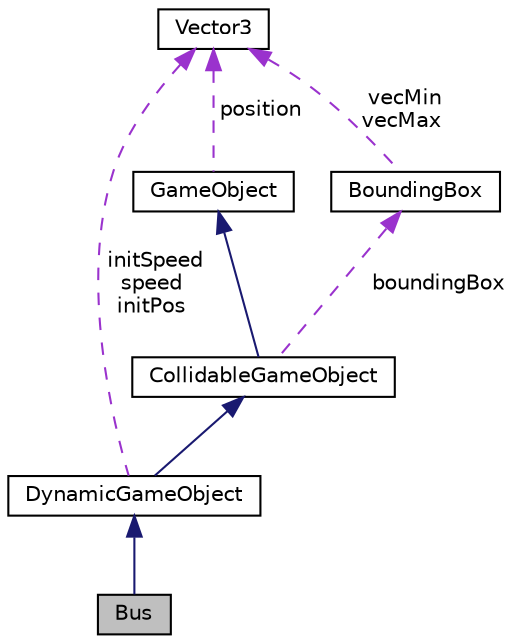 digraph "Bus"
{
  edge [fontname="Helvetica",fontsize="10",labelfontname="Helvetica",labelfontsize="10"];
  node [fontname="Helvetica",fontsize="10",shape=record];
  Node5 [label="Bus",height=0.2,width=0.4,color="black", fillcolor="grey75", style="filled", fontcolor="black"];
  Node6 -> Node5 [dir="back",color="midnightblue",fontsize="10",style="solid"];
  Node6 [label="DynamicGameObject",height=0.2,width=0.4,color="black", fillcolor="white", style="filled",URL="$class_dynamic_game_object.html"];
  Node7 -> Node6 [dir="back",color="midnightblue",fontsize="10",style="solid"];
  Node7 [label="CollidableGameObject",height=0.2,width=0.4,color="black", fillcolor="white", style="filled",URL="$class_collidable_game_object.html"];
  Node8 -> Node7 [dir="back",color="midnightblue",fontsize="10",style="solid"];
  Node8 [label="GameObject",height=0.2,width=0.4,color="black", fillcolor="white", style="filled",URL="$class_game_object.html"];
  Node9 -> Node8 [dir="back",color="darkorchid3",fontsize="10",style="dashed",label=" position" ];
  Node9 [label="Vector3",height=0.2,width=0.4,color="black", fillcolor="white", style="filled",URL="$class_vector3.html"];
  Node10 -> Node7 [dir="back",color="darkorchid3",fontsize="10",style="dashed",label=" boundingBox" ];
  Node10 [label="BoundingBox",height=0.2,width=0.4,color="black", fillcolor="white", style="filled",URL="$class_bounding_box.html"];
  Node9 -> Node10 [dir="back",color="darkorchid3",fontsize="10",style="dashed",label=" vecMin\nvecMax" ];
  Node9 -> Node6 [dir="back",color="darkorchid3",fontsize="10",style="dashed",label=" initSpeed\nspeed\ninitPos" ];
}
